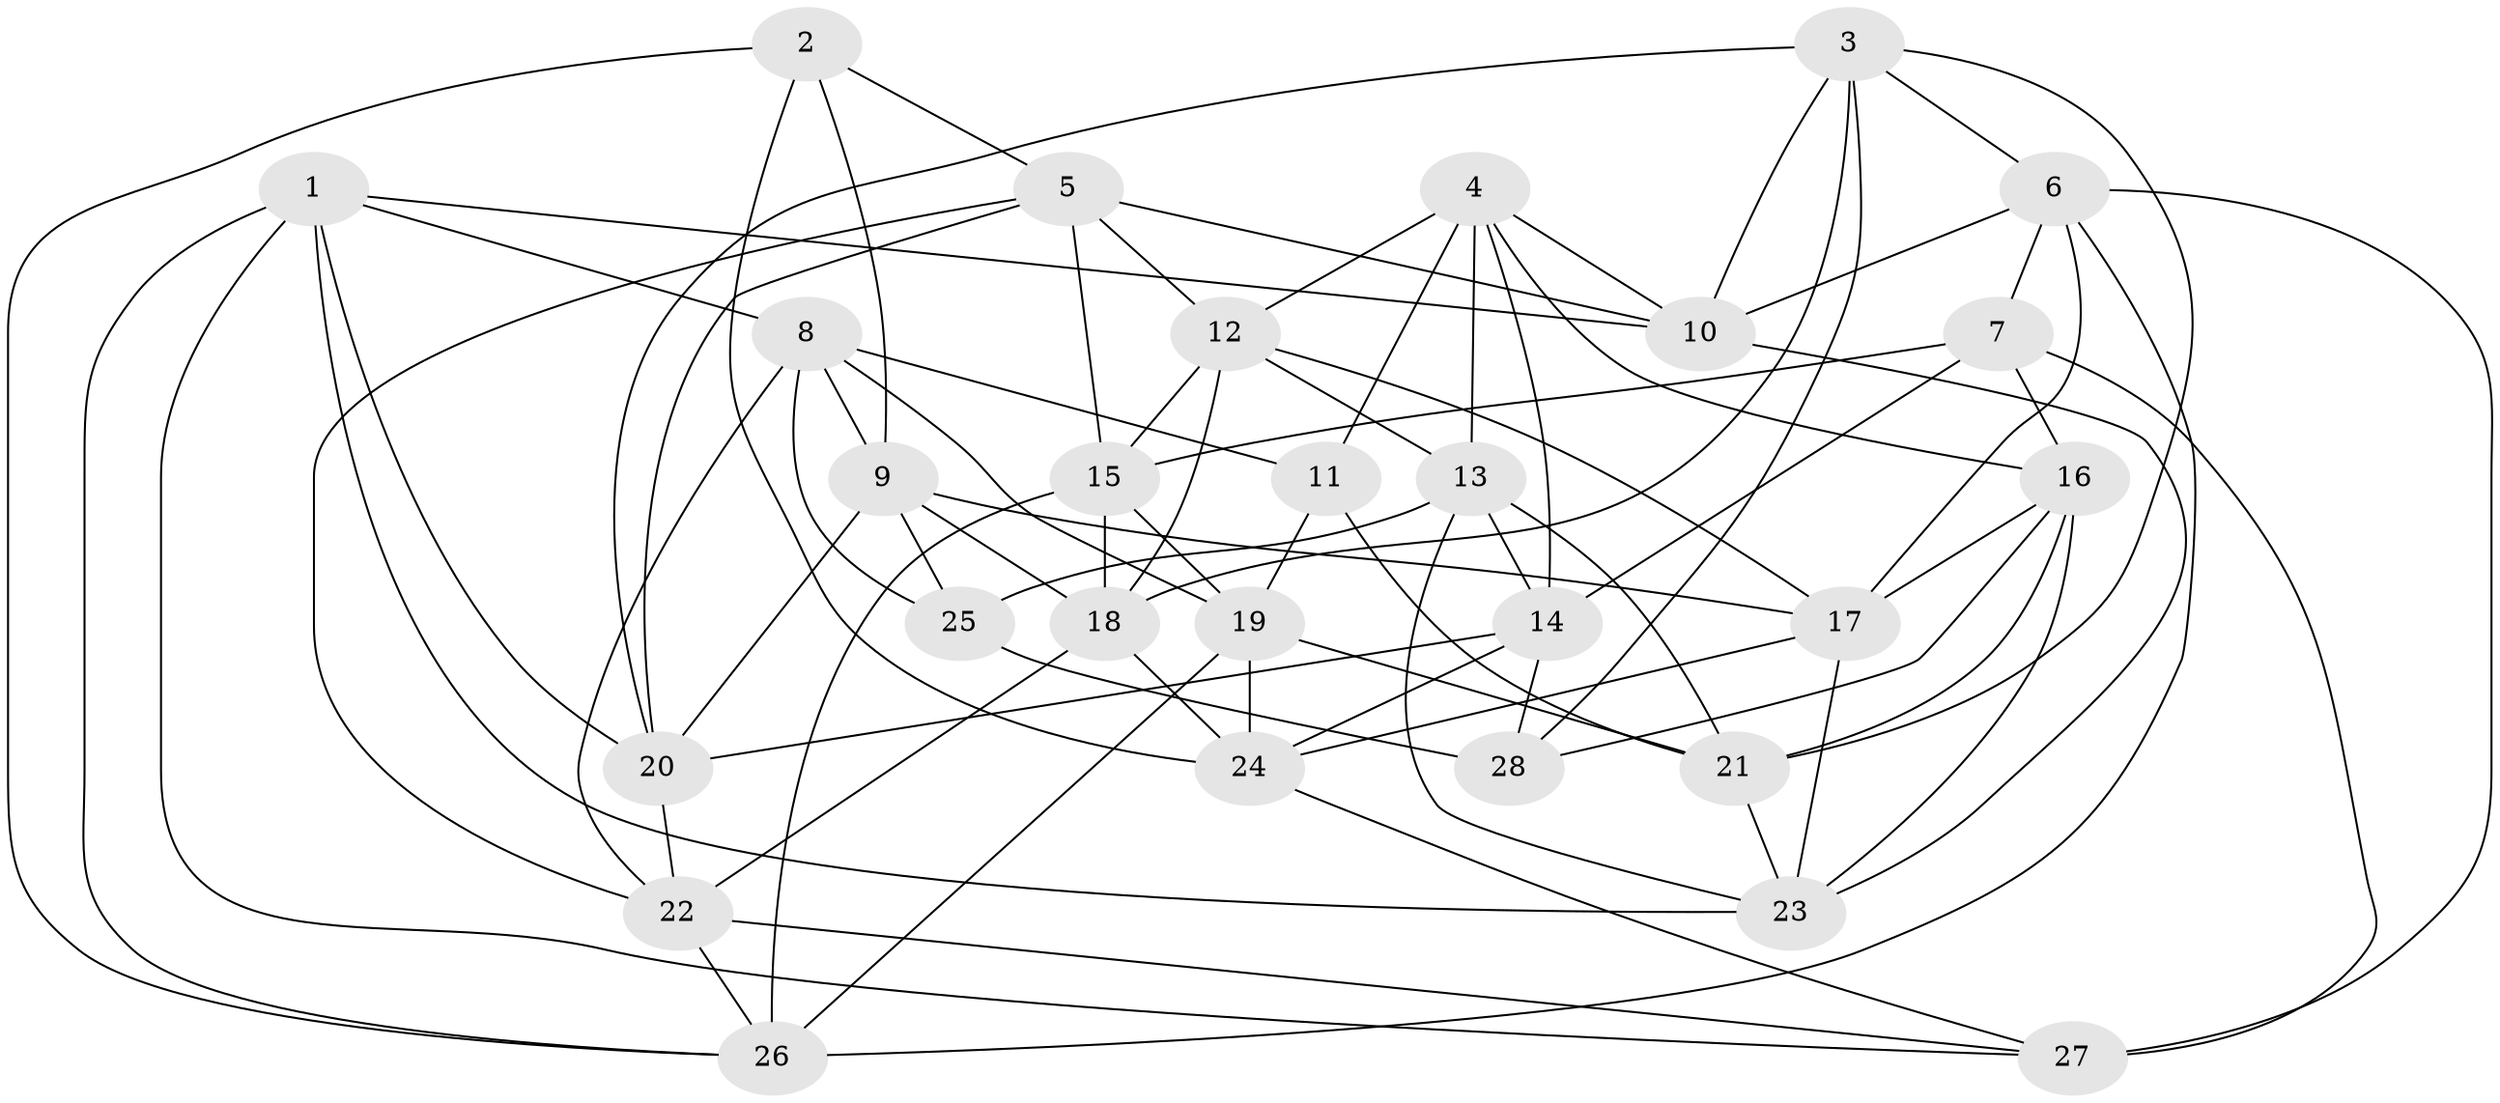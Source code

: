 // original degree distribution, {4: 1.0}
// Generated by graph-tools (version 1.1) at 2025/26/03/09/25 03:26:52]
// undirected, 28 vertices, 79 edges
graph export_dot {
graph [start="1"]
  node [color=gray90,style=filled];
  1;
  2;
  3;
  4;
  5;
  6;
  7;
  8;
  9;
  10;
  11;
  12;
  13;
  14;
  15;
  16;
  17;
  18;
  19;
  20;
  21;
  22;
  23;
  24;
  25;
  26;
  27;
  28;
  1 -- 8 [weight=1.0];
  1 -- 10 [weight=1.0];
  1 -- 20 [weight=1.0];
  1 -- 23 [weight=1.0];
  1 -- 26 [weight=1.0];
  1 -- 27 [weight=1.0];
  2 -- 5 [weight=1.0];
  2 -- 9 [weight=1.0];
  2 -- 24 [weight=1.0];
  2 -- 26 [weight=1.0];
  3 -- 6 [weight=1.0];
  3 -- 10 [weight=1.0];
  3 -- 18 [weight=1.0];
  3 -- 20 [weight=1.0];
  3 -- 21 [weight=1.0];
  3 -- 28 [weight=1.0];
  4 -- 10 [weight=1.0];
  4 -- 11 [weight=1.0];
  4 -- 12 [weight=1.0];
  4 -- 13 [weight=1.0];
  4 -- 14 [weight=1.0];
  4 -- 16 [weight=1.0];
  5 -- 10 [weight=1.0];
  5 -- 12 [weight=1.0];
  5 -- 15 [weight=1.0];
  5 -- 20 [weight=1.0];
  5 -- 22 [weight=1.0];
  6 -- 7 [weight=1.0];
  6 -- 10 [weight=1.0];
  6 -- 17 [weight=1.0];
  6 -- 26 [weight=1.0];
  6 -- 27 [weight=1.0];
  7 -- 14 [weight=1.0];
  7 -- 15 [weight=1.0];
  7 -- 16 [weight=1.0];
  7 -- 27 [weight=2.0];
  8 -- 9 [weight=1.0];
  8 -- 11 [weight=1.0];
  8 -- 19 [weight=1.0];
  8 -- 22 [weight=1.0];
  8 -- 25 [weight=1.0];
  9 -- 17 [weight=1.0];
  9 -- 18 [weight=1.0];
  9 -- 20 [weight=1.0];
  9 -- 25 [weight=1.0];
  10 -- 23 [weight=1.0];
  11 -- 19 [weight=1.0];
  11 -- 21 [weight=1.0];
  12 -- 13 [weight=1.0];
  12 -- 15 [weight=1.0];
  12 -- 17 [weight=1.0];
  12 -- 18 [weight=1.0];
  13 -- 14 [weight=1.0];
  13 -- 21 [weight=1.0];
  13 -- 23 [weight=1.0];
  13 -- 25 [weight=1.0];
  14 -- 20 [weight=1.0];
  14 -- 24 [weight=1.0];
  14 -- 28 [weight=1.0];
  15 -- 18 [weight=1.0];
  15 -- 19 [weight=1.0];
  15 -- 26 [weight=1.0];
  16 -- 17 [weight=1.0];
  16 -- 21 [weight=1.0];
  16 -- 23 [weight=1.0];
  16 -- 28 [weight=1.0];
  17 -- 23 [weight=1.0];
  17 -- 24 [weight=1.0];
  18 -- 22 [weight=1.0];
  18 -- 24 [weight=1.0];
  19 -- 21 [weight=1.0];
  19 -- 24 [weight=1.0];
  19 -- 26 [weight=1.0];
  20 -- 22 [weight=1.0];
  21 -- 23 [weight=1.0];
  22 -- 26 [weight=1.0];
  22 -- 27 [weight=1.0];
  24 -- 27 [weight=1.0];
  25 -- 28 [weight=3.0];
}
